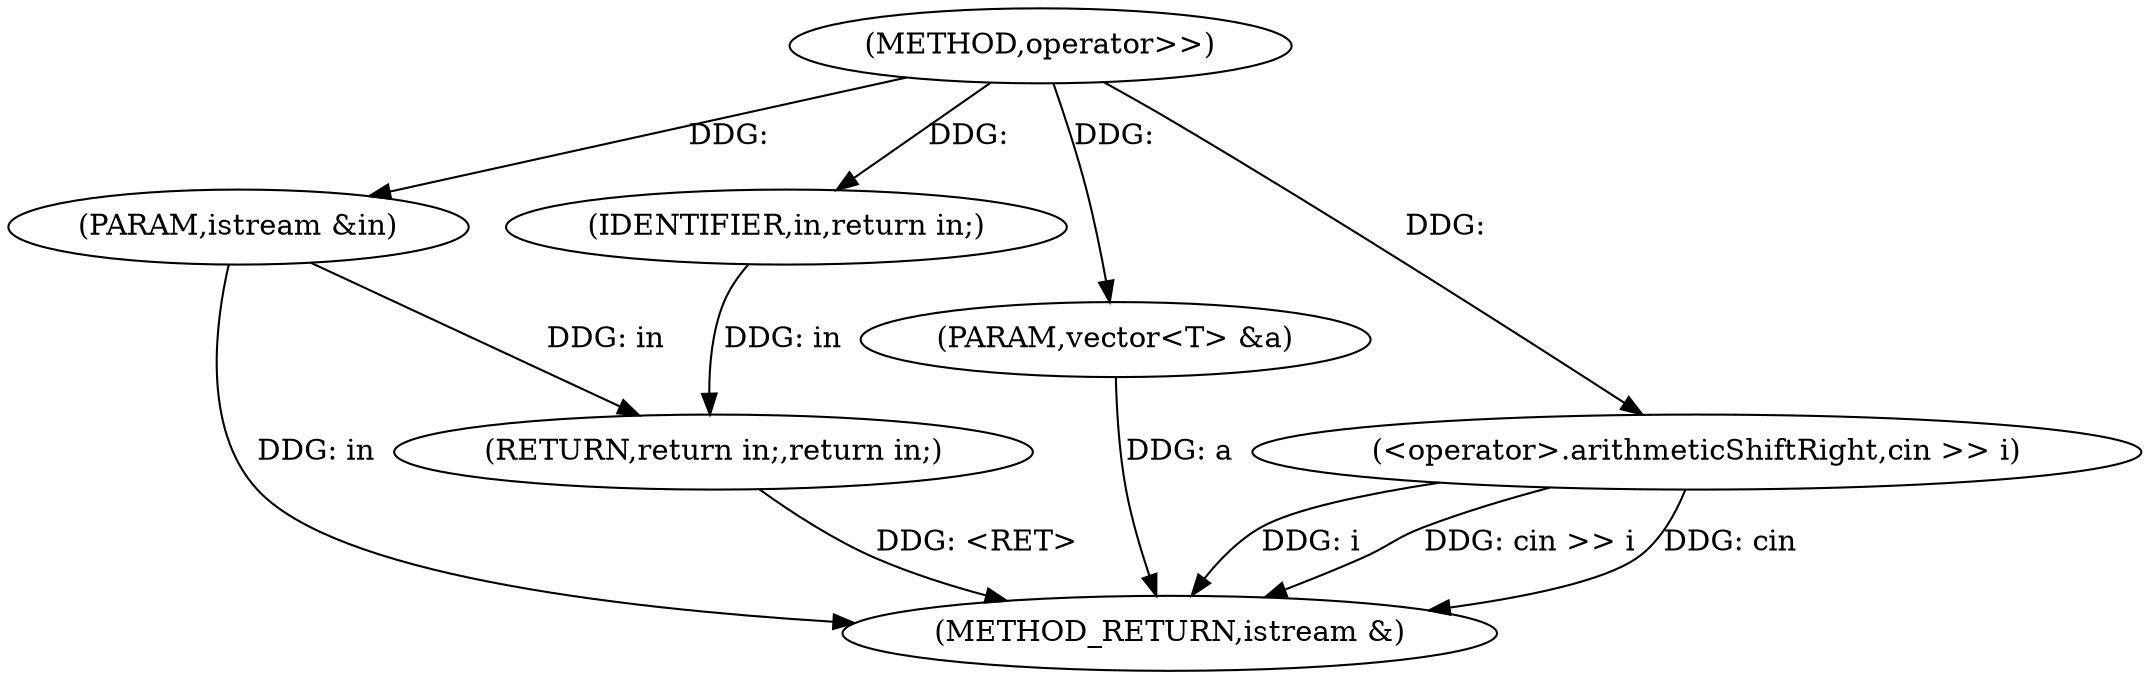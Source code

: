 digraph "operator>>" {  
"1000119" [label = "(METHOD,operator>>)" ]
"1000129" [label = "(METHOD_RETURN,istream &)" ]
"1000120" [label = "(PARAM,istream &in)" ]
"1000121" [label = "(PARAM,vector<T> &a)" ]
"1000124" [label = "(<operator>.arithmeticShiftRight,cin >> i)" ]
"1000127" [label = "(RETURN,return in;,return in;)" ]
"1000128" [label = "(IDENTIFIER,in,return in;)" ]
  "1000120" -> "1000129"  [ label = "DDG: in"] 
  "1000121" -> "1000129"  [ label = "DDG: a"] 
  "1000124" -> "1000129"  [ label = "DDG: i"] 
  "1000124" -> "1000129"  [ label = "DDG: cin >> i"] 
  "1000127" -> "1000129"  [ label = "DDG: <RET>"] 
  "1000124" -> "1000129"  [ label = "DDG: cin"] 
  "1000119" -> "1000120"  [ label = "DDG: "] 
  "1000119" -> "1000121"  [ label = "DDG: "] 
  "1000128" -> "1000127"  [ label = "DDG: in"] 
  "1000120" -> "1000127"  [ label = "DDG: in"] 
  "1000119" -> "1000124"  [ label = "DDG: "] 
  "1000119" -> "1000128"  [ label = "DDG: "] 
}
